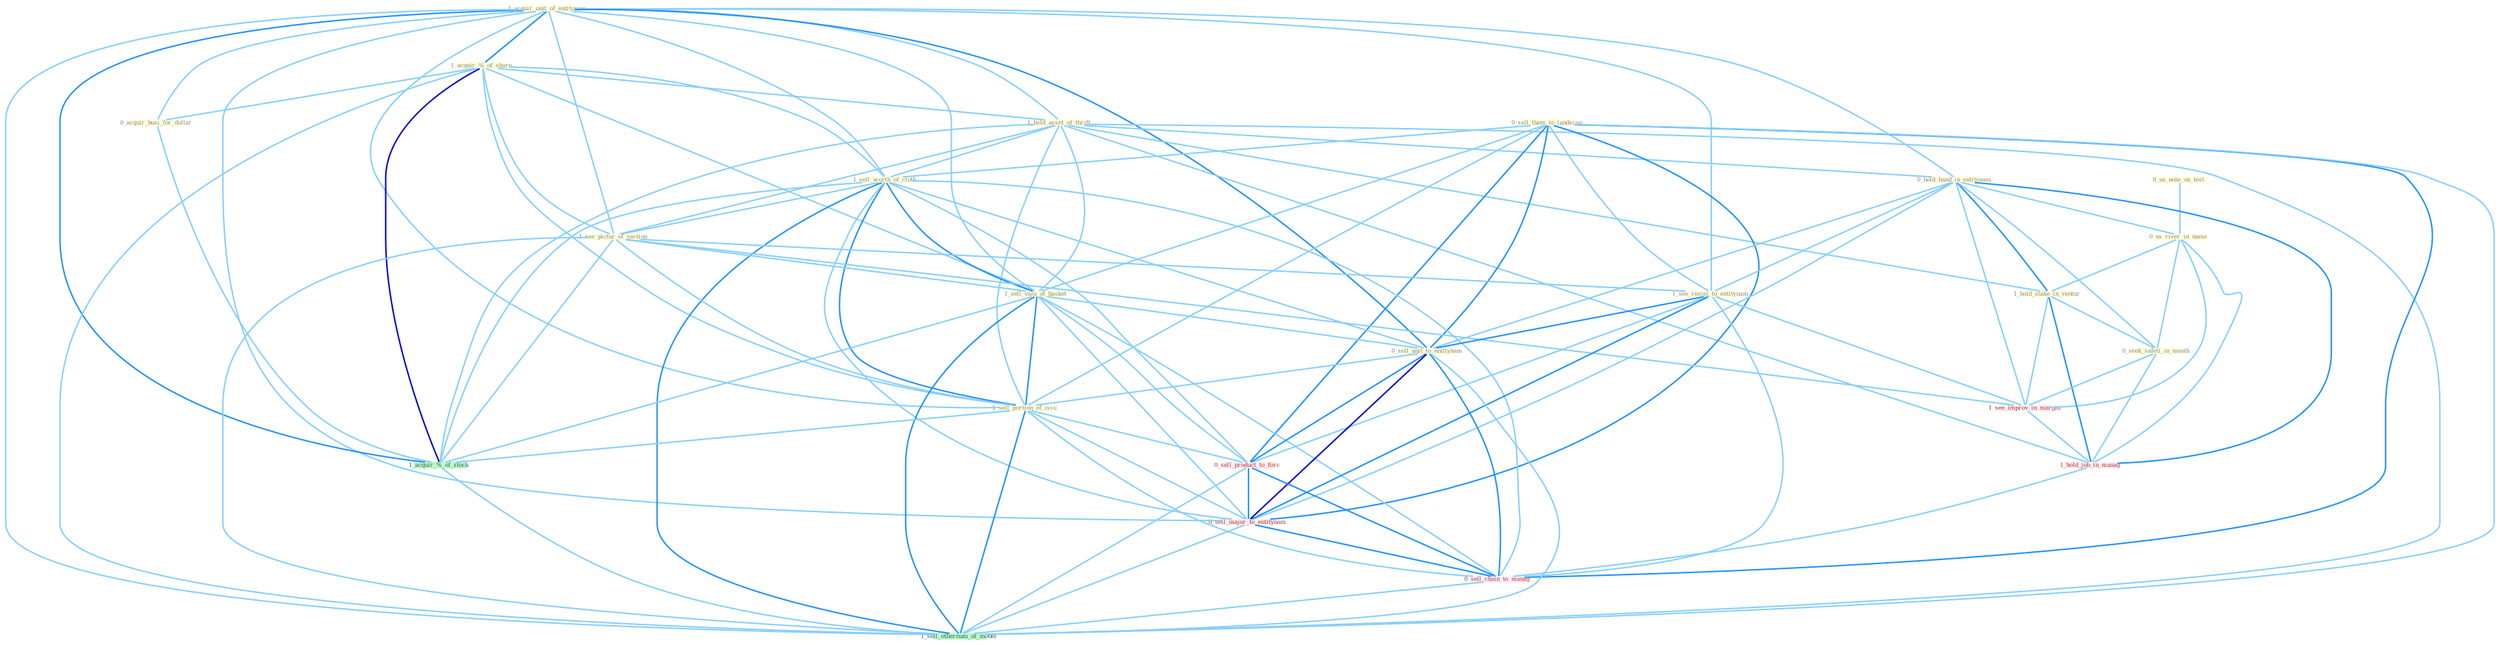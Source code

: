 Graph G{ 
    node
    [shape=polygon,style=filled,width=.5,height=.06,color="#BDFCC9",fixedsize=true,fontsize=4,
    fontcolor="#2f4f4f"];
    {node
    [color="#ffffe0", fontcolor="#8b7d6b"] "1_acquir_unit_of_entitynam " "1_acquir_%_of_share " "1_hold_asset_of_thrift " "0_sell_them_to_landscap " "0_us_note_on_test " "0_hold_hand_in_entitynam " "0_us_river_in_name " "1_sell_worth_of_cloth " "1_see_pictur_of_section " "0_acquir_busi_for_dollar " "1_sell_valu_of_basket " "1_hold_stake_in_ventur " "1_see_resist_to_entitynam " "0_seek_safeti_in_month " "0_sell_unit_to_entitynam " "1_sell_portion_of_issu "}
{node [color="#fff0f5", fontcolor="#b22222"] "1_see_improv_in_margin " "1_hold_job_in_manag " "0_sell_product_to_forc " "0_sell_major_to_entitynam " "0_sell_chain_to_manag "}
edge [color="#B0E2FF"];

	"1_acquir_unit_of_entitynam " -- "1_acquir_%_of_share " [w="2", color="#1e90ff" , len=0.8];
	"1_acquir_unit_of_entitynam " -- "1_hold_asset_of_thrift " [w="1", color="#87cefa" ];
	"1_acquir_unit_of_entitynam " -- "0_hold_hand_in_entitynam " [w="1", color="#87cefa" ];
	"1_acquir_unit_of_entitynam " -- "1_sell_worth_of_cloth " [w="1", color="#87cefa" ];
	"1_acquir_unit_of_entitynam " -- "1_see_pictur_of_section " [w="1", color="#87cefa" ];
	"1_acquir_unit_of_entitynam " -- "0_acquir_busi_for_dollar " [w="1", color="#87cefa" ];
	"1_acquir_unit_of_entitynam " -- "1_sell_valu_of_basket " [w="1", color="#87cefa" ];
	"1_acquir_unit_of_entitynam " -- "1_see_resist_to_entitynam " [w="1", color="#87cefa" ];
	"1_acquir_unit_of_entitynam " -- "0_sell_unit_to_entitynam " [w="2", color="#1e90ff" , len=0.8];
	"1_acquir_unit_of_entitynam " -- "1_sell_portion_of_issu " [w="1", color="#87cefa" ];
	"1_acquir_unit_of_entitynam " -- "1_acquir_%_of_stock " [w="2", color="#1e90ff" , len=0.8];
	"1_acquir_unit_of_entitynam " -- "0_sell_major_to_entitynam " [w="1", color="#87cefa" ];
	"1_acquir_unit_of_entitynam " -- "1_sell_othernum_of_model " [w="1", color="#87cefa" ];
	"1_acquir_%_of_share " -- "1_hold_asset_of_thrift " [w="1", color="#87cefa" ];
	"1_acquir_%_of_share " -- "1_sell_worth_of_cloth " [w="1", color="#87cefa" ];
	"1_acquir_%_of_share " -- "1_see_pictur_of_section " [w="1", color="#87cefa" ];
	"1_acquir_%_of_share " -- "0_acquir_busi_for_dollar " [w="1", color="#87cefa" ];
	"1_acquir_%_of_share " -- "1_sell_valu_of_basket " [w="1", color="#87cefa" ];
	"1_acquir_%_of_share " -- "1_sell_portion_of_issu " [w="1", color="#87cefa" ];
	"1_acquir_%_of_share " -- "1_acquir_%_of_stock " [w="3", color="#0000cd" , len=0.6];
	"1_acquir_%_of_share " -- "1_sell_othernum_of_model " [w="1", color="#87cefa" ];
	"1_hold_asset_of_thrift " -- "0_hold_hand_in_entitynam " [w="1", color="#87cefa" ];
	"1_hold_asset_of_thrift " -- "1_sell_worth_of_cloth " [w="1", color="#87cefa" ];
	"1_hold_asset_of_thrift " -- "1_see_pictur_of_section " [w="1", color="#87cefa" ];
	"1_hold_asset_of_thrift " -- "1_sell_valu_of_basket " [w="1", color="#87cefa" ];
	"1_hold_asset_of_thrift " -- "1_hold_stake_in_ventur " [w="1", color="#87cefa" ];
	"1_hold_asset_of_thrift " -- "1_sell_portion_of_issu " [w="1", color="#87cefa" ];
	"1_hold_asset_of_thrift " -- "1_acquir_%_of_stock " [w="1", color="#87cefa" ];
	"1_hold_asset_of_thrift " -- "1_hold_job_in_manag " [w="1", color="#87cefa" ];
	"1_hold_asset_of_thrift " -- "1_sell_othernum_of_model " [w="1", color="#87cefa" ];
	"0_sell_them_to_landscap " -- "1_sell_worth_of_cloth " [w="1", color="#87cefa" ];
	"0_sell_them_to_landscap " -- "1_sell_valu_of_basket " [w="1", color="#87cefa" ];
	"0_sell_them_to_landscap " -- "1_see_resist_to_entitynam " [w="1", color="#87cefa" ];
	"0_sell_them_to_landscap " -- "0_sell_unit_to_entitynam " [w="2", color="#1e90ff" , len=0.8];
	"0_sell_them_to_landscap " -- "1_sell_portion_of_issu " [w="1", color="#87cefa" ];
	"0_sell_them_to_landscap " -- "0_sell_product_to_forc " [w="2", color="#1e90ff" , len=0.8];
	"0_sell_them_to_landscap " -- "0_sell_major_to_entitynam " [w="2", color="#1e90ff" , len=0.8];
	"0_sell_them_to_landscap " -- "0_sell_chain_to_manag " [w="2", color="#1e90ff" , len=0.8];
	"0_sell_them_to_landscap " -- "1_sell_othernum_of_model " [w="1", color="#87cefa" ];
	"0_us_note_on_test " -- "0_us_river_in_name " [w="1", color="#87cefa" ];
	"0_hold_hand_in_entitynam " -- "0_us_river_in_name " [w="1", color="#87cefa" ];
	"0_hold_hand_in_entitynam " -- "1_hold_stake_in_ventur " [w="2", color="#1e90ff" , len=0.8];
	"0_hold_hand_in_entitynam " -- "1_see_resist_to_entitynam " [w="1", color="#87cefa" ];
	"0_hold_hand_in_entitynam " -- "0_seek_safeti_in_month " [w="1", color="#87cefa" ];
	"0_hold_hand_in_entitynam " -- "0_sell_unit_to_entitynam " [w="1", color="#87cefa" ];
	"0_hold_hand_in_entitynam " -- "1_see_improv_in_margin " [w="1", color="#87cefa" ];
	"0_hold_hand_in_entitynam " -- "1_hold_job_in_manag " [w="2", color="#1e90ff" , len=0.8];
	"0_hold_hand_in_entitynam " -- "0_sell_major_to_entitynam " [w="1", color="#87cefa" ];
	"0_us_river_in_name " -- "1_hold_stake_in_ventur " [w="1", color="#87cefa" ];
	"0_us_river_in_name " -- "0_seek_safeti_in_month " [w="1", color="#87cefa" ];
	"0_us_river_in_name " -- "1_see_improv_in_margin " [w="1", color="#87cefa" ];
	"0_us_river_in_name " -- "1_hold_job_in_manag " [w="1", color="#87cefa" ];
	"1_sell_worth_of_cloth " -- "1_see_pictur_of_section " [w="1", color="#87cefa" ];
	"1_sell_worth_of_cloth " -- "1_sell_valu_of_basket " [w="2", color="#1e90ff" , len=0.8];
	"1_sell_worth_of_cloth " -- "0_sell_unit_to_entitynam " [w="1", color="#87cefa" ];
	"1_sell_worth_of_cloth " -- "1_sell_portion_of_issu " [w="2", color="#1e90ff" , len=0.8];
	"1_sell_worth_of_cloth " -- "1_acquir_%_of_stock " [w="1", color="#87cefa" ];
	"1_sell_worth_of_cloth " -- "0_sell_product_to_forc " [w="1", color="#87cefa" ];
	"1_sell_worth_of_cloth " -- "0_sell_major_to_entitynam " [w="1", color="#87cefa" ];
	"1_sell_worth_of_cloth " -- "0_sell_chain_to_manag " [w="1", color="#87cefa" ];
	"1_sell_worth_of_cloth " -- "1_sell_othernum_of_model " [w="2", color="#1e90ff" , len=0.8];
	"1_see_pictur_of_section " -- "1_sell_valu_of_basket " [w="1", color="#87cefa" ];
	"1_see_pictur_of_section " -- "1_see_resist_to_entitynam " [w="1", color="#87cefa" ];
	"1_see_pictur_of_section " -- "1_sell_portion_of_issu " [w="1", color="#87cefa" ];
	"1_see_pictur_of_section " -- "1_see_improv_in_margin " [w="1", color="#87cefa" ];
	"1_see_pictur_of_section " -- "1_acquir_%_of_stock " [w="1", color="#87cefa" ];
	"1_see_pictur_of_section " -- "1_sell_othernum_of_model " [w="1", color="#87cefa" ];
	"0_acquir_busi_for_dollar " -- "1_acquir_%_of_stock " [w="1", color="#87cefa" ];
	"1_sell_valu_of_basket " -- "0_sell_unit_to_entitynam " [w="1", color="#87cefa" ];
	"1_sell_valu_of_basket " -- "1_sell_portion_of_issu " [w="2", color="#1e90ff" , len=0.8];
	"1_sell_valu_of_basket " -- "1_acquir_%_of_stock " [w="1", color="#87cefa" ];
	"1_sell_valu_of_basket " -- "0_sell_product_to_forc " [w="1", color="#87cefa" ];
	"1_sell_valu_of_basket " -- "0_sell_major_to_entitynam " [w="1", color="#87cefa" ];
	"1_sell_valu_of_basket " -- "0_sell_chain_to_manag " [w="1", color="#87cefa" ];
	"1_sell_valu_of_basket " -- "1_sell_othernum_of_model " [w="2", color="#1e90ff" , len=0.8];
	"1_hold_stake_in_ventur " -- "0_seek_safeti_in_month " [w="1", color="#87cefa" ];
	"1_hold_stake_in_ventur " -- "1_see_improv_in_margin " [w="1", color="#87cefa" ];
	"1_hold_stake_in_ventur " -- "1_hold_job_in_manag " [w="2", color="#1e90ff" , len=0.8];
	"1_see_resist_to_entitynam " -- "0_sell_unit_to_entitynam " [w="2", color="#1e90ff" , len=0.8];
	"1_see_resist_to_entitynam " -- "1_see_improv_in_margin " [w="1", color="#87cefa" ];
	"1_see_resist_to_entitynam " -- "0_sell_product_to_forc " [w="1", color="#87cefa" ];
	"1_see_resist_to_entitynam " -- "0_sell_major_to_entitynam " [w="2", color="#1e90ff" , len=0.8];
	"1_see_resist_to_entitynam " -- "0_sell_chain_to_manag " [w="1", color="#87cefa" ];
	"0_seek_safeti_in_month " -- "1_see_improv_in_margin " [w="1", color="#87cefa" ];
	"0_seek_safeti_in_month " -- "1_hold_job_in_manag " [w="1", color="#87cefa" ];
	"0_sell_unit_to_entitynam " -- "1_sell_portion_of_issu " [w="1", color="#87cefa" ];
	"0_sell_unit_to_entitynam " -- "0_sell_product_to_forc " [w="2", color="#1e90ff" , len=0.8];
	"0_sell_unit_to_entitynam " -- "0_sell_major_to_entitynam " [w="3", color="#0000cd" , len=0.6];
	"0_sell_unit_to_entitynam " -- "0_sell_chain_to_manag " [w="2", color="#1e90ff" , len=0.8];
	"0_sell_unit_to_entitynam " -- "1_sell_othernum_of_model " [w="1", color="#87cefa" ];
	"1_sell_portion_of_issu " -- "1_acquir_%_of_stock " [w="1", color="#87cefa" ];
	"1_sell_portion_of_issu " -- "0_sell_product_to_forc " [w="1", color="#87cefa" ];
	"1_sell_portion_of_issu " -- "0_sell_major_to_entitynam " [w="1", color="#87cefa" ];
	"1_sell_portion_of_issu " -- "0_sell_chain_to_manag " [w="1", color="#87cefa" ];
	"1_sell_portion_of_issu " -- "1_sell_othernum_of_model " [w="2", color="#1e90ff" , len=0.8];
	"1_see_improv_in_margin " -- "1_hold_job_in_manag " [w="1", color="#87cefa" ];
	"1_acquir_%_of_stock " -- "1_sell_othernum_of_model " [w="1", color="#87cefa" ];
	"1_hold_job_in_manag " -- "0_sell_chain_to_manag " [w="1", color="#87cefa" ];
	"0_sell_product_to_forc " -- "0_sell_major_to_entitynam " [w="2", color="#1e90ff" , len=0.8];
	"0_sell_product_to_forc " -- "0_sell_chain_to_manag " [w="2", color="#1e90ff" , len=0.8];
	"0_sell_product_to_forc " -- "1_sell_othernum_of_model " [w="1", color="#87cefa" ];
	"0_sell_major_to_entitynam " -- "0_sell_chain_to_manag " [w="2", color="#1e90ff" , len=0.8];
	"0_sell_major_to_entitynam " -- "1_sell_othernum_of_model " [w="1", color="#87cefa" ];
	"0_sell_chain_to_manag " -- "1_sell_othernum_of_model " [w="1", color="#87cefa" ];
}